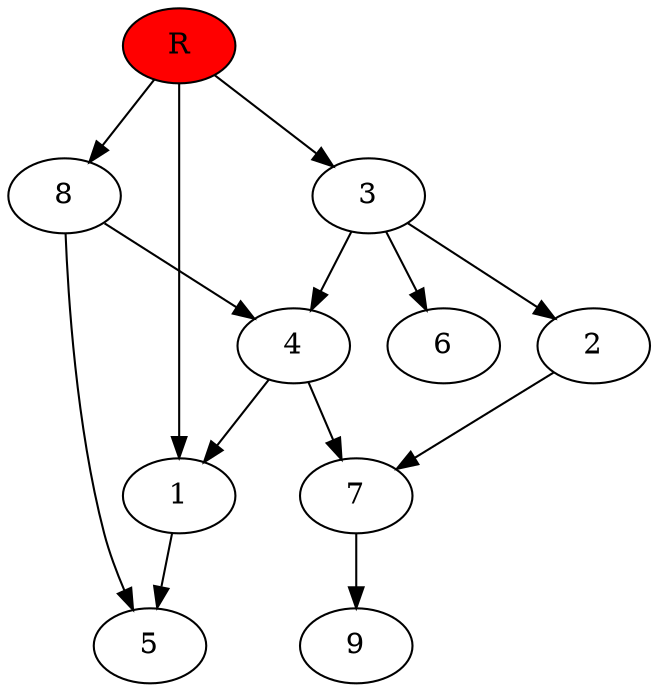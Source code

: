 digraph prb1367 {
	1
	2
	3
	4
	5
	6
	7
	8
	R [fillcolor="#ff0000" style=filled]
	1 -> 5
	2 -> 7
	3 -> 2
	3 -> 4
	3 -> 6
	4 -> 1
	4 -> 7
	7 -> 9
	8 -> 4
	8 -> 5
	R -> 1
	R -> 3
	R -> 8
}
